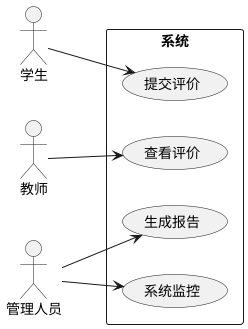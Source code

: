 @startuml
' 用例图
left to right direction
actor "学生" as student
actor "教师" as teacher
actor "管理人员" as admin
rectangle "系统" {
    usecase "提交评价" as submit_evaluation
    usecase "查看评价" as view_evaluation
    usecase "生成报告" as generate_report
    usecase "系统监控" as system_monitoring
}

student --> submit_evaluation
teacher --> view_evaluation
admin --> generate_report
admin --> system_monitoring
@enduml